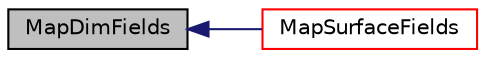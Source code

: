 digraph "MapDimFields"
{
  bgcolor="transparent";
  edge [fontname="Helvetica",fontsize="10",labelfontname="Helvetica",labelfontsize="10"];
  node [fontname="Helvetica",fontsize="10",shape=record];
  rankdir="LR";
  Node1 [label="MapDimFields",height=0.2,width=0.4,color="black", fillcolor="grey75", style="filled", fontcolor="black"];
  Node1 -> Node2 [dir="back",color="midnightblue",fontsize="10",style="solid",fontname="Helvetica"];
  Node2 [label="MapSurfaceFields",height=0.2,width=0.4,color="red",URL="$a00893.html#ac922e4c0c5c9f6ad9cca372ef61c0da5",tooltip="Map all surfaceFields of Type. "];
}
